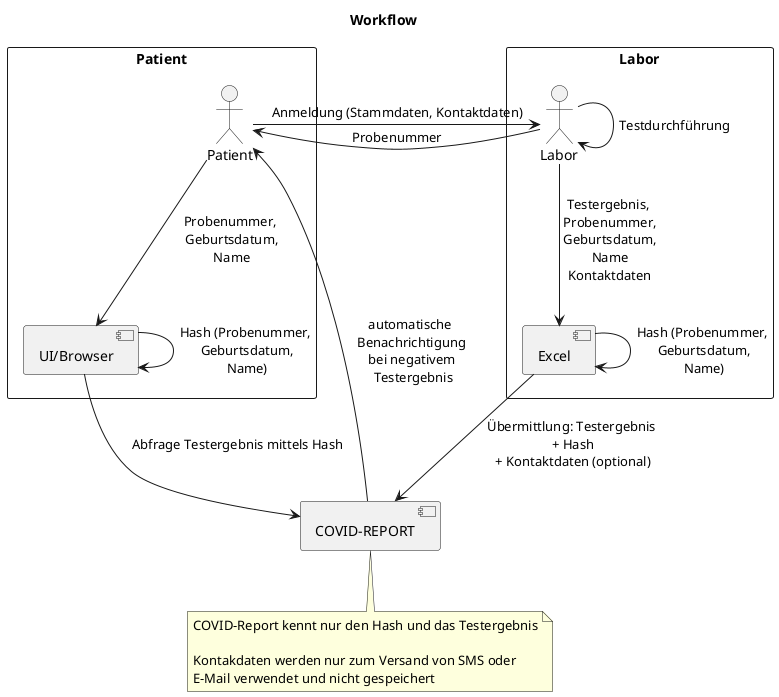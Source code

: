 @startuml

title Workflow

rectangle "Patient" {
actor patient as "Patient"
component ui as "UI/Browser"
}

rectangle "Labor" {
actor labor as "Labor"
component excel as "Excel"
}

component cr as "COVID-REPORT"

patient --> labor : Anmeldung (Stammdaten, Kontaktdaten)
labor -left--> patient: Probenummer
labor -> labor : Testdurchführung
labor --> excel : Testergebnis,\n Probenummer,\n Geburtsdatum,\n Name\n Kontaktdaten
excel -> excel : Hash (Probenummer,\n Geburtsdatum,\n Name)
excel --> cr : Übermittlung: Testergebnis\n + Hash\n + Kontaktdaten (optional)

cr -> patient: automatische \n Benachrichtigung \n bei negativem \n Testergebnis
patient --> ui: Probenummer,\n Geburtsdatum,\n Name
ui --> ui : Hash (Probenummer,\n Geburtsdatum,\n Name)
ui --> cr: Abfrage Testergebnis mittels Hash

note bottom
COVID-Report kennt nur den Hash und das Testergebnis

Kontakdaten werden nur zum Versand von SMS oder
E-Mail verwendet und nicht gespeichert
end note

@enduml
